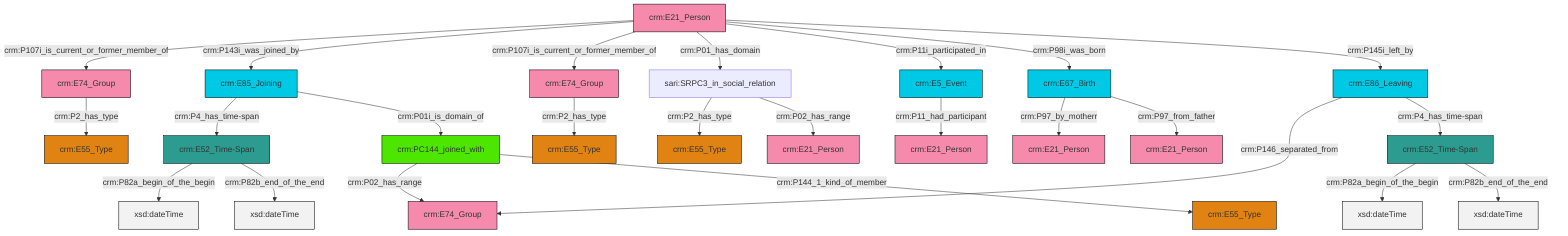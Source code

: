 graph TD
classDef Literal fill:#f2f2f2,stroke:#000000;
classDef CRM_Entity fill:#FFFFFF,stroke:#000000;
classDef Temporal_Entity fill:#00C9E6, stroke:#000000;
classDef Type fill:#E18312, stroke:#000000;
classDef Time-Span fill:#2C9C91, stroke:#000000;
classDef Appellation fill:#FFEB7F, stroke:#000000;
classDef Place fill:#008836, stroke:#000000;
classDef Persistent_Item fill:#B266B2, stroke:#000000;
classDef Conceptual_Object fill:#FFD700, stroke:#000000;
classDef Physical_Thing fill:#D2B48C, stroke:#000000;
classDef Actor fill:#f58aad, stroke:#000000;
classDef PC_Classes fill:#4ce600, stroke:#000000;
classDef Multi fill:#cccccc,stroke:#000000;

0["crm:E67_Birth"]:::Temporal_Entity -->|crm:P97_by_motherr| 1["crm:E21_Person"]:::Actor
2["crm:E52_Time-Span"]:::Time-Span -->|crm:P82a_begin_of_the_begin| 3[xsd:dateTime]:::Literal
4["crm:E85_Joining"]:::Temporal_Entity -->|crm:P4_has_time-span| 5["crm:E52_Time-Span"]:::Time-Span
7["crm:E21_Person"]:::Actor -->|crm:P107i_is_current_or_former_member_of| 8["crm:E74_Group"]:::Actor
8["crm:E74_Group"]:::Actor -->|crm:P2_has_type| 9["crm:E55_Type"]:::Type
5["crm:E52_Time-Span"]:::Time-Span -->|crm:P82a_begin_of_the_begin| 18[xsd:dateTime]:::Literal
4["crm:E85_Joining"]:::Temporal_Entity -->|crm:P01i_is_domain_of| 24["crm:PC144_joined_with"]:::PC_Classes
25["sari:SRPC3_in_social_relation"]:::Default -->|crm:P2_has_type| 26["crm:E55_Type"]:::Type
7["crm:E21_Person"]:::Actor -->|crm:P143i_was_joined_by| 4["crm:E85_Joining"]:::Temporal_Entity
7["crm:E21_Person"]:::Actor -->|crm:P107i_is_current_or_former_member_of| 22["crm:E74_Group"]:::Actor
7["crm:E21_Person"]:::Actor -->|crm:P01_has_domain| 25["sari:SRPC3_in_social_relation"]:::Default
24["crm:PC144_joined_with"]:::PC_Classes -->|crm:P02_has_range| 15["crm:E74_Group"]:::Actor
11["crm:E86_Leaving"]:::Temporal_Entity -->|crm:P146_separated_from| 15["crm:E74_Group"]:::Actor
7["crm:E21_Person"]:::Actor -->|crm:P11i_participated_in| 30["crm:E5_Event"]:::Temporal_Entity
2["crm:E52_Time-Span"]:::Time-Span -->|crm:P82b_end_of_the_end| 33[xsd:dateTime]:::Literal
30["crm:E5_Event"]:::Temporal_Entity -->|crm:P11_had_participant| 27["crm:E21_Person"]:::Actor
11["crm:E86_Leaving"]:::Temporal_Entity -->|crm:P4_has_time-span| 2["crm:E52_Time-Span"]:::Time-Span
0["crm:E67_Birth"]:::Temporal_Entity -->|crm:P97_from_father| 39["crm:E21_Person"]:::Actor
7["crm:E21_Person"]:::Actor -->|crm:P98i_was_born| 0["crm:E67_Birth"]:::Temporal_Entity
22["crm:E74_Group"]:::Actor -->|crm:P2_has_type| 13["crm:E55_Type"]:::Type
25["sari:SRPC3_in_social_relation"]:::Default -->|crm:P02_has_range| 44["crm:E21_Person"]:::Actor
5["crm:E52_Time-Span"]:::Time-Span -->|crm:P82b_end_of_the_end| 46[xsd:dateTime]:::Literal
24["crm:PC144_joined_with"]:::PC_Classes -->|crm:P144_1_kind_of_member| 20["crm:E55_Type"]:::Type
7["crm:E21_Person"]:::Actor -->|crm:P145i_left_by| 11["crm:E86_Leaving"]:::Temporal_Entity